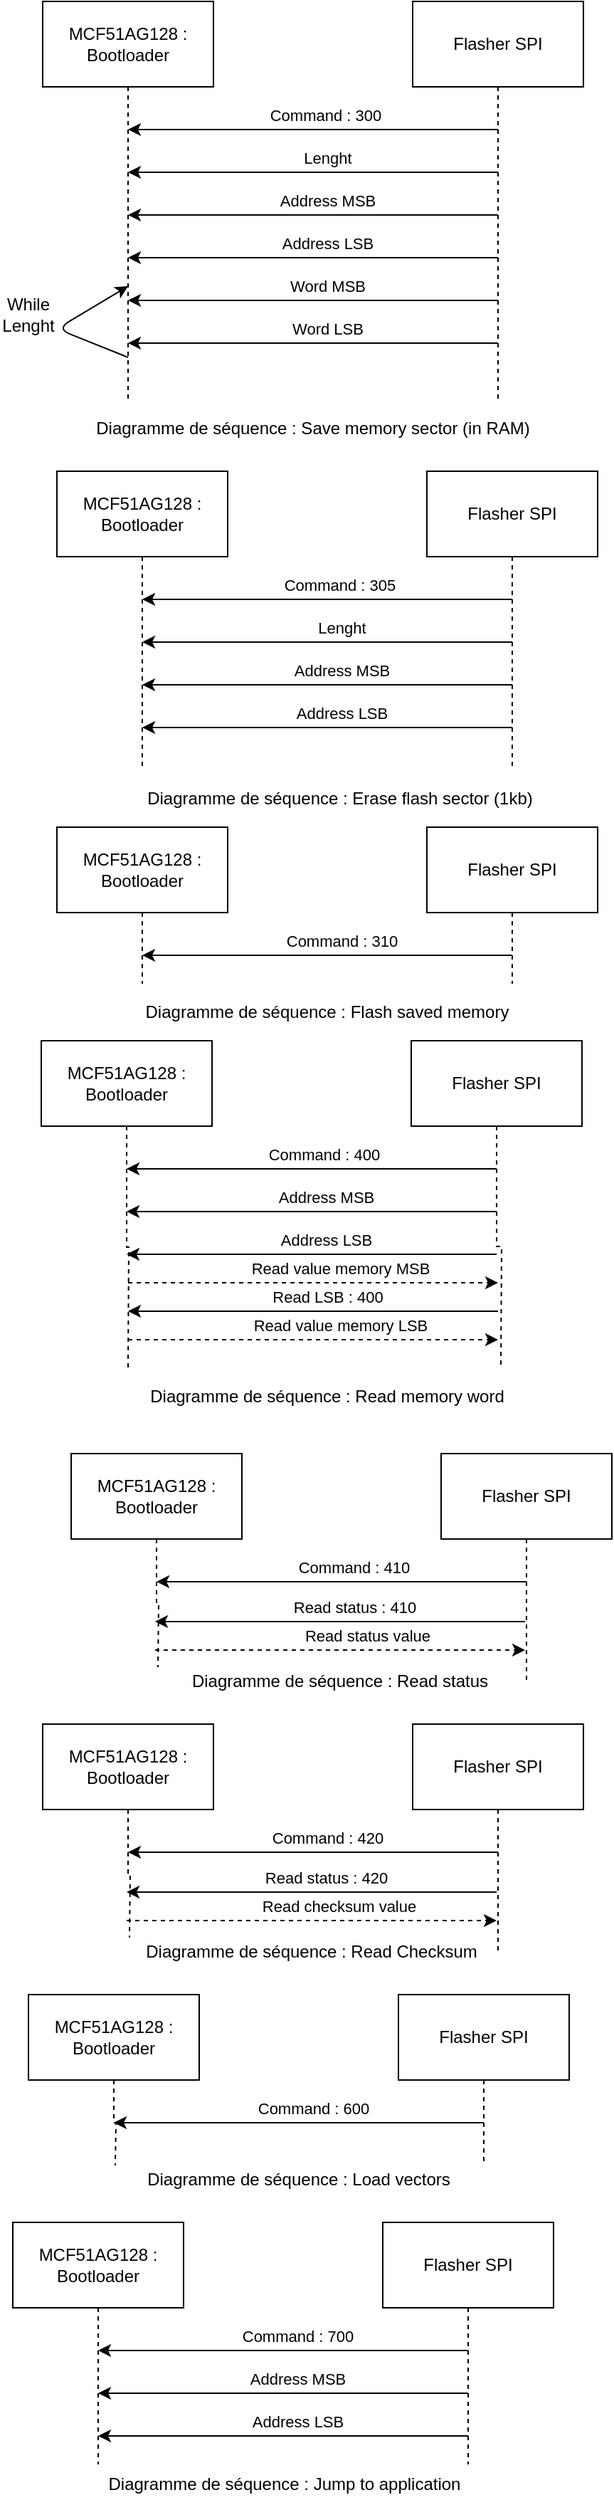 <mxfile version="14.1.8" type="device"><diagram id="XVTh9coZVXNBm91gbsOc" name="Page-1"><mxGraphModel dx="868" dy="511" grid="0" gridSize="10" guides="1" tooltips="1" connect="1" arrows="1" fold="1" page="1" pageScale="1" pageWidth="827" pageHeight="1169" math="0" shadow="0"><root><mxCell id="0"/><mxCell id="1" parent="0"/><mxCell id="hALlsp9xxSg3uYiA9rnu-2" style="edgeStyle=orthogonalEdgeStyle;rounded=0;orthogonalLoop=1;jettySize=auto;html=1;endArrow=none;endFill=0;dashed=1;" edge="1" parent="1" source="hALlsp9xxSg3uYiA9rnu-1"><mxGeometry relative="1" as="geometry"><mxPoint x="260" y="290" as="targetPoint"/></mxGeometry></mxCell><mxCell id="hALlsp9xxSg3uYiA9rnu-1" value="MCF51AG128 : Bootloader" style="rounded=0;whiteSpace=wrap;html=1;" vertex="1" parent="1"><mxGeometry x="200" y="10" width="120" height="60" as="geometry"/></mxCell><mxCell id="hALlsp9xxSg3uYiA9rnu-3" style="edgeStyle=orthogonalEdgeStyle;rounded=0;orthogonalLoop=1;jettySize=auto;html=1;dashed=1;endArrow=none;endFill=0;" edge="1" parent="1" source="hALlsp9xxSg3uYiA9rnu-4"><mxGeometry relative="1" as="geometry"><mxPoint x="520" y="290" as="targetPoint"/></mxGeometry></mxCell><mxCell id="hALlsp9xxSg3uYiA9rnu-4" value="Flasher SPI" style="rounded=0;whiteSpace=wrap;html=1;" vertex="1" parent="1"><mxGeometry x="460" y="10" width="120" height="60" as="geometry"/></mxCell><mxCell id="hALlsp9xxSg3uYiA9rnu-5" value="" style="endArrow=classic;html=1;" edge="1" parent="1"><mxGeometry width="50" height="50" relative="1" as="geometry"><mxPoint x="520" y="100" as="sourcePoint"/><mxPoint x="260" y="100" as="targetPoint"/></mxGeometry></mxCell><mxCell id="hALlsp9xxSg3uYiA9rnu-6" value="Command : 300&amp;nbsp;" style="edgeLabel;html=1;align=center;verticalAlign=middle;resizable=0;points=[];" vertex="1" connectable="0" parent="hALlsp9xxSg3uYiA9rnu-5"><mxGeometry x="-0.4" y="2" relative="1" as="geometry"><mxPoint x="-42" y="-12" as="offset"/></mxGeometry></mxCell><mxCell id="hALlsp9xxSg3uYiA9rnu-7" value="" style="endArrow=classic;html=1;" edge="1" parent="1"><mxGeometry width="50" height="50" relative="1" as="geometry"><mxPoint x="520" y="130" as="sourcePoint"/><mxPoint x="260" y="130" as="targetPoint"/></mxGeometry></mxCell><mxCell id="hALlsp9xxSg3uYiA9rnu-8" value="Lenght" style="edgeLabel;html=1;align=center;verticalAlign=middle;resizable=0;points=[];" vertex="1" connectable="0" parent="hALlsp9xxSg3uYiA9rnu-7"><mxGeometry x="-0.4" y="2" relative="1" as="geometry"><mxPoint x="-42" y="-12" as="offset"/></mxGeometry></mxCell><mxCell id="hALlsp9xxSg3uYiA9rnu-9" value="" style="endArrow=classic;html=1;" edge="1" parent="1"><mxGeometry width="50" height="50" relative="1" as="geometry"><mxPoint x="520" y="160" as="sourcePoint"/><mxPoint x="260" y="160" as="targetPoint"/></mxGeometry></mxCell><mxCell id="hALlsp9xxSg3uYiA9rnu-10" value="Address MSB" style="edgeLabel;html=1;align=center;verticalAlign=middle;resizable=0;points=[];" vertex="1" connectable="0" parent="hALlsp9xxSg3uYiA9rnu-9"><mxGeometry x="-0.4" y="2" relative="1" as="geometry"><mxPoint x="-42" y="-12" as="offset"/></mxGeometry></mxCell><mxCell id="hALlsp9xxSg3uYiA9rnu-11" value="" style="endArrow=classic;html=1;" edge="1" parent="1"><mxGeometry width="50" height="50" relative="1" as="geometry"><mxPoint x="520" y="190" as="sourcePoint"/><mxPoint x="260" y="190" as="targetPoint"/></mxGeometry></mxCell><mxCell id="hALlsp9xxSg3uYiA9rnu-12" value="Address LSB" style="edgeLabel;html=1;align=center;verticalAlign=middle;resizable=0;points=[];" vertex="1" connectable="0" parent="hALlsp9xxSg3uYiA9rnu-11"><mxGeometry x="-0.4" y="2" relative="1" as="geometry"><mxPoint x="-42" y="-12" as="offset"/></mxGeometry></mxCell><mxCell id="hALlsp9xxSg3uYiA9rnu-13" value="" style="endArrow=classic;html=1;" edge="1" parent="1"><mxGeometry width="50" height="50" relative="1" as="geometry"><mxPoint x="520" y="220" as="sourcePoint"/><mxPoint x="260" y="220" as="targetPoint"/></mxGeometry></mxCell><mxCell id="hALlsp9xxSg3uYiA9rnu-14" value="Word MSB" style="edgeLabel;html=1;align=center;verticalAlign=middle;resizable=0;points=[];" vertex="1" connectable="0" parent="hALlsp9xxSg3uYiA9rnu-13"><mxGeometry x="-0.4" y="2" relative="1" as="geometry"><mxPoint x="-42" y="-12" as="offset"/></mxGeometry></mxCell><mxCell id="hALlsp9xxSg3uYiA9rnu-15" value="" style="endArrow=classic;html=1;" edge="1" parent="1"><mxGeometry width="50" height="50" relative="1" as="geometry"><mxPoint x="520" y="250" as="sourcePoint"/><mxPoint x="260" y="250" as="targetPoint"/></mxGeometry></mxCell><mxCell id="hALlsp9xxSg3uYiA9rnu-16" value="Word LSB" style="edgeLabel;html=1;align=center;verticalAlign=middle;resizable=0;points=[];" vertex="1" connectable="0" parent="hALlsp9xxSg3uYiA9rnu-15"><mxGeometry x="-0.4" y="2" relative="1" as="geometry"><mxPoint x="-42" y="-12" as="offset"/></mxGeometry></mxCell><mxCell id="hALlsp9xxSg3uYiA9rnu-19" value="" style="endArrow=classic;html=1;" edge="1" parent="1"><mxGeometry width="50" height="50" relative="1" as="geometry"><mxPoint x="260" y="260" as="sourcePoint"/><mxPoint x="260" y="210" as="targetPoint"/><Array as="points"><mxPoint x="210" y="240"/></Array></mxGeometry></mxCell><mxCell id="hALlsp9xxSg3uYiA9rnu-20" value="While Lenght" style="text;html=1;strokeColor=none;fillColor=none;align=center;verticalAlign=middle;whiteSpace=wrap;rounded=0;" vertex="1" parent="1"><mxGeometry x="170" y="220" width="40" height="20" as="geometry"/></mxCell><mxCell id="hALlsp9xxSg3uYiA9rnu-22" value="Diagramme de séquence : Save memory sector (in RAM)" style="text;html=1;strokeColor=none;fillColor=none;align=center;verticalAlign=middle;whiteSpace=wrap;rounded=0;" vertex="1" parent="1"><mxGeometry x="220" y="300" width="340" height="20" as="geometry"/></mxCell><mxCell id="hALlsp9xxSg3uYiA9rnu-23" style="edgeStyle=orthogonalEdgeStyle;rounded=0;orthogonalLoop=1;jettySize=auto;html=1;endArrow=none;endFill=0;dashed=1;" edge="1" parent="1" source="hALlsp9xxSg3uYiA9rnu-24"><mxGeometry relative="1" as="geometry"><mxPoint x="270" y="550" as="targetPoint"/></mxGeometry></mxCell><mxCell id="hALlsp9xxSg3uYiA9rnu-24" value="MCF51AG128 : Bootloader" style="rounded=0;whiteSpace=wrap;html=1;" vertex="1" parent="1"><mxGeometry x="210" y="340" width="120" height="60" as="geometry"/></mxCell><mxCell id="hALlsp9xxSg3uYiA9rnu-25" style="edgeStyle=orthogonalEdgeStyle;rounded=0;orthogonalLoop=1;jettySize=auto;html=1;dashed=1;endArrow=none;endFill=0;" edge="1" parent="1" source="hALlsp9xxSg3uYiA9rnu-26"><mxGeometry relative="1" as="geometry"><mxPoint x="530" y="550" as="targetPoint"/></mxGeometry></mxCell><mxCell id="hALlsp9xxSg3uYiA9rnu-26" value="Flasher SPI" style="rounded=0;whiteSpace=wrap;html=1;" vertex="1" parent="1"><mxGeometry x="470" y="340" width="120" height="60" as="geometry"/></mxCell><mxCell id="hALlsp9xxSg3uYiA9rnu-27" value="" style="endArrow=classic;html=1;" edge="1" parent="1"><mxGeometry width="50" height="50" relative="1" as="geometry"><mxPoint x="530" y="430" as="sourcePoint"/><mxPoint x="270" y="430" as="targetPoint"/></mxGeometry></mxCell><mxCell id="hALlsp9xxSg3uYiA9rnu-28" value="Command : 305&amp;nbsp;" style="edgeLabel;html=1;align=center;verticalAlign=middle;resizable=0;points=[];" vertex="1" connectable="0" parent="hALlsp9xxSg3uYiA9rnu-27"><mxGeometry x="-0.4" y="2" relative="1" as="geometry"><mxPoint x="-42" y="-12" as="offset"/></mxGeometry></mxCell><mxCell id="hALlsp9xxSg3uYiA9rnu-29" value="" style="endArrow=classic;html=1;" edge="1" parent="1"><mxGeometry width="50" height="50" relative="1" as="geometry"><mxPoint x="530" y="460" as="sourcePoint"/><mxPoint x="270" y="460" as="targetPoint"/></mxGeometry></mxCell><mxCell id="hALlsp9xxSg3uYiA9rnu-30" value="Lenght" style="edgeLabel;html=1;align=center;verticalAlign=middle;resizable=0;points=[];" vertex="1" connectable="0" parent="hALlsp9xxSg3uYiA9rnu-29"><mxGeometry x="-0.4" y="2" relative="1" as="geometry"><mxPoint x="-42" y="-12" as="offset"/></mxGeometry></mxCell><mxCell id="hALlsp9xxSg3uYiA9rnu-31" value="" style="endArrow=classic;html=1;" edge="1" parent="1"><mxGeometry width="50" height="50" relative="1" as="geometry"><mxPoint x="530" y="490" as="sourcePoint"/><mxPoint x="270" y="490" as="targetPoint"/></mxGeometry></mxCell><mxCell id="hALlsp9xxSg3uYiA9rnu-32" value="Address MSB" style="edgeLabel;html=1;align=center;verticalAlign=middle;resizable=0;points=[];" vertex="1" connectable="0" parent="hALlsp9xxSg3uYiA9rnu-31"><mxGeometry x="-0.4" y="2" relative="1" as="geometry"><mxPoint x="-42" y="-12" as="offset"/></mxGeometry></mxCell><mxCell id="hALlsp9xxSg3uYiA9rnu-33" value="" style="endArrow=classic;html=1;" edge="1" parent="1"><mxGeometry width="50" height="50" relative="1" as="geometry"><mxPoint x="530" y="520" as="sourcePoint"/><mxPoint x="270" y="520" as="targetPoint"/></mxGeometry></mxCell><mxCell id="hALlsp9xxSg3uYiA9rnu-34" value="Address LSB" style="edgeLabel;html=1;align=center;verticalAlign=middle;resizable=0;points=[];" vertex="1" connectable="0" parent="hALlsp9xxSg3uYiA9rnu-33"><mxGeometry x="-0.4" y="2" relative="1" as="geometry"><mxPoint x="-42" y="-12" as="offset"/></mxGeometry></mxCell><mxCell id="hALlsp9xxSg3uYiA9rnu-41" value="Diagramme de séquence : Erase flash sector (1kb)" style="text;html=1;strokeColor=none;fillColor=none;align=center;verticalAlign=middle;whiteSpace=wrap;rounded=0;" vertex="1" parent="1"><mxGeometry x="239" y="560" width="340" height="20" as="geometry"/></mxCell><mxCell id="hALlsp9xxSg3uYiA9rnu-42" style="edgeStyle=orthogonalEdgeStyle;rounded=0;orthogonalLoop=1;jettySize=auto;html=1;endArrow=none;endFill=0;dashed=1;" edge="1" parent="1" source="hALlsp9xxSg3uYiA9rnu-43"><mxGeometry relative="1" as="geometry"><mxPoint x="270" y="700" as="targetPoint"/></mxGeometry></mxCell><mxCell id="hALlsp9xxSg3uYiA9rnu-43" value="MCF51AG128 : Bootloader" style="rounded=0;whiteSpace=wrap;html=1;" vertex="1" parent="1"><mxGeometry x="210" y="590" width="120" height="60" as="geometry"/></mxCell><mxCell id="hALlsp9xxSg3uYiA9rnu-44" style="edgeStyle=orthogonalEdgeStyle;rounded=0;orthogonalLoop=1;jettySize=auto;html=1;dashed=1;endArrow=none;endFill=0;" edge="1" parent="1" source="hALlsp9xxSg3uYiA9rnu-45"><mxGeometry relative="1" as="geometry"><mxPoint x="530" y="700" as="targetPoint"/></mxGeometry></mxCell><mxCell id="hALlsp9xxSg3uYiA9rnu-45" value="Flasher SPI" style="rounded=0;whiteSpace=wrap;html=1;" vertex="1" parent="1"><mxGeometry x="470" y="590" width="120" height="60" as="geometry"/></mxCell><mxCell id="hALlsp9xxSg3uYiA9rnu-46" value="" style="endArrow=classic;html=1;" edge="1" parent="1"><mxGeometry width="50" height="50" relative="1" as="geometry"><mxPoint x="530" y="680" as="sourcePoint"/><mxPoint x="270" y="680" as="targetPoint"/></mxGeometry></mxCell><mxCell id="hALlsp9xxSg3uYiA9rnu-47" value="Command : 310" style="edgeLabel;html=1;align=center;verticalAlign=middle;resizable=0;points=[];" vertex="1" connectable="0" parent="hALlsp9xxSg3uYiA9rnu-46"><mxGeometry x="-0.4" y="2" relative="1" as="geometry"><mxPoint x="-42" y="-12" as="offset"/></mxGeometry></mxCell><mxCell id="hALlsp9xxSg3uYiA9rnu-54" value="Diagramme de séquence : Flash saved&amp;nbsp;memory" style="text;html=1;strokeColor=none;fillColor=none;align=center;verticalAlign=middle;whiteSpace=wrap;rounded=0;" vertex="1" parent="1"><mxGeometry x="230" y="710" width="340" height="20" as="geometry"/></mxCell><mxCell id="hALlsp9xxSg3uYiA9rnu-55" style="edgeStyle=orthogonalEdgeStyle;rounded=0;orthogonalLoop=1;jettySize=auto;html=1;endArrow=none;endFill=0;dashed=1;" edge="1" parent="1" source="hALlsp9xxSg3uYiA9rnu-56"><mxGeometry relative="1" as="geometry"><mxPoint x="260" y="970" as="targetPoint"/></mxGeometry></mxCell><mxCell id="hALlsp9xxSg3uYiA9rnu-56" value="MCF51AG128 : Bootloader" style="rounded=0;whiteSpace=wrap;html=1;" vertex="1" parent="1"><mxGeometry x="199" y="740" width="120" height="60" as="geometry"/></mxCell><mxCell id="hALlsp9xxSg3uYiA9rnu-57" style="edgeStyle=orthogonalEdgeStyle;rounded=0;orthogonalLoop=1;jettySize=auto;html=1;dashed=1;endArrow=none;endFill=0;" edge="1" parent="1" source="hALlsp9xxSg3uYiA9rnu-58"><mxGeometry relative="1" as="geometry"><mxPoint x="522" y="969" as="targetPoint"/></mxGeometry></mxCell><mxCell id="hALlsp9xxSg3uYiA9rnu-58" value="Flasher SPI" style="rounded=0;whiteSpace=wrap;html=1;" vertex="1" parent="1"><mxGeometry x="459" y="740" width="120" height="60" as="geometry"/></mxCell><mxCell id="hALlsp9xxSg3uYiA9rnu-59" value="" style="endArrow=classic;html=1;" edge="1" parent="1"><mxGeometry width="50" height="50" relative="1" as="geometry"><mxPoint x="519" y="830" as="sourcePoint"/><mxPoint x="259" y="830" as="targetPoint"/></mxGeometry></mxCell><mxCell id="hALlsp9xxSg3uYiA9rnu-60" value="Command : 400&amp;nbsp;" style="edgeLabel;html=1;align=center;verticalAlign=middle;resizable=0;points=[];" vertex="1" connectable="0" parent="hALlsp9xxSg3uYiA9rnu-59"><mxGeometry x="-0.4" y="2" relative="1" as="geometry"><mxPoint x="-42" y="-12" as="offset"/></mxGeometry></mxCell><mxCell id="hALlsp9xxSg3uYiA9rnu-63" value="" style="endArrow=classic;html=1;" edge="1" parent="1"><mxGeometry width="50" height="50" relative="1" as="geometry"><mxPoint x="519" y="860" as="sourcePoint"/><mxPoint x="259" y="860" as="targetPoint"/></mxGeometry></mxCell><mxCell id="hALlsp9xxSg3uYiA9rnu-64" value="Address MSB" style="edgeLabel;html=1;align=center;verticalAlign=middle;resizable=0;points=[];" vertex="1" connectable="0" parent="hALlsp9xxSg3uYiA9rnu-63"><mxGeometry x="-0.4" y="2" relative="1" as="geometry"><mxPoint x="-42" y="-12" as="offset"/></mxGeometry></mxCell><mxCell id="hALlsp9xxSg3uYiA9rnu-65" value="" style="endArrow=classic;html=1;" edge="1" parent="1"><mxGeometry width="50" height="50" relative="1" as="geometry"><mxPoint x="519" y="890" as="sourcePoint"/><mxPoint x="259" y="890" as="targetPoint"/></mxGeometry></mxCell><mxCell id="hALlsp9xxSg3uYiA9rnu-66" value="Address LSB" style="edgeLabel;html=1;align=center;verticalAlign=middle;resizable=0;points=[];" vertex="1" connectable="0" parent="hALlsp9xxSg3uYiA9rnu-65"><mxGeometry x="-0.4" y="2" relative="1" as="geometry"><mxPoint x="-42" y="-12" as="offset"/></mxGeometry></mxCell><mxCell id="hALlsp9xxSg3uYiA9rnu-67" value="Diagramme de séquence : Read memory word&lt;br&gt;" style="text;html=1;strokeColor=none;fillColor=none;align=center;verticalAlign=middle;whiteSpace=wrap;rounded=0;" vertex="1" parent="1"><mxGeometry x="230" y="980" width="340" height="20" as="geometry"/></mxCell><mxCell id="hALlsp9xxSg3uYiA9rnu-68" value="" style="endArrow=classic;html=1;dashed=1;" edge="1" parent="1"><mxGeometry width="50" height="50" relative="1" as="geometry"><mxPoint x="260" y="910" as="sourcePoint"/><mxPoint x="520" y="910" as="targetPoint"/></mxGeometry></mxCell><mxCell id="hALlsp9xxSg3uYiA9rnu-69" value="Read value memory MSB" style="edgeLabel;html=1;align=center;verticalAlign=middle;resizable=0;points=[];" vertex="1" connectable="0" parent="hALlsp9xxSg3uYiA9rnu-68"><mxGeometry x="0.262" y="4" relative="1" as="geometry"><mxPoint x="-15" y="-6" as="offset"/></mxGeometry></mxCell><mxCell id="hALlsp9xxSg3uYiA9rnu-70" value="" style="endArrow=classic;html=1;" edge="1" parent="1"><mxGeometry width="50" height="50" relative="1" as="geometry"><mxPoint x="520" y="930" as="sourcePoint"/><mxPoint x="260" y="930" as="targetPoint"/></mxGeometry></mxCell><mxCell id="hALlsp9xxSg3uYiA9rnu-71" value="Read LSB : 400" style="edgeLabel;html=1;align=center;verticalAlign=middle;resizable=0;points=[];" vertex="1" connectable="0" parent="hALlsp9xxSg3uYiA9rnu-70"><mxGeometry x="-0.4" y="2" relative="1" as="geometry"><mxPoint x="-42" y="-12" as="offset"/></mxGeometry></mxCell><mxCell id="hALlsp9xxSg3uYiA9rnu-72" value="" style="endArrow=classic;html=1;dashed=1;" edge="1" parent="1"><mxGeometry width="50" height="50" relative="1" as="geometry"><mxPoint x="260" y="950" as="sourcePoint"/><mxPoint x="520" y="950" as="targetPoint"/></mxGeometry></mxCell><mxCell id="hALlsp9xxSg3uYiA9rnu-73" value="Read value memory LSB" style="edgeLabel;html=1;align=center;verticalAlign=middle;resizable=0;points=[];" vertex="1" connectable="0" parent="hALlsp9xxSg3uYiA9rnu-72"><mxGeometry x="0.262" y="4" relative="1" as="geometry"><mxPoint x="-15" y="-6" as="offset"/></mxGeometry></mxCell><mxCell id="hALlsp9xxSg3uYiA9rnu-91" style="edgeStyle=orthogonalEdgeStyle;rounded=0;orthogonalLoop=1;jettySize=auto;html=1;endArrow=none;endFill=0;dashed=1;" edge="1" parent="1" source="hALlsp9xxSg3uYiA9rnu-92"><mxGeometry relative="1" as="geometry"><mxPoint x="281" y="1180" as="targetPoint"/></mxGeometry></mxCell><mxCell id="hALlsp9xxSg3uYiA9rnu-92" value="MCF51AG128 : Bootloader" style="rounded=0;whiteSpace=wrap;html=1;" vertex="1" parent="1"><mxGeometry x="220" y="1030" width="120" height="60" as="geometry"/></mxCell><mxCell id="hALlsp9xxSg3uYiA9rnu-93" style="edgeStyle=orthogonalEdgeStyle;rounded=0;orthogonalLoop=1;jettySize=auto;html=1;dashed=1;endArrow=none;endFill=0;" edge="1" parent="1" source="hALlsp9xxSg3uYiA9rnu-94"><mxGeometry relative="1" as="geometry"><mxPoint x="540" y="1190" as="targetPoint"/></mxGeometry></mxCell><mxCell id="hALlsp9xxSg3uYiA9rnu-94" value="Flasher SPI" style="rounded=0;whiteSpace=wrap;html=1;" vertex="1" parent="1"><mxGeometry x="480" y="1030" width="120" height="60" as="geometry"/></mxCell><mxCell id="hALlsp9xxSg3uYiA9rnu-95" value="" style="endArrow=classic;html=1;" edge="1" parent="1"><mxGeometry width="50" height="50" relative="1" as="geometry"><mxPoint x="540" y="1120" as="sourcePoint"/><mxPoint x="280" y="1120" as="targetPoint"/></mxGeometry></mxCell><mxCell id="hALlsp9xxSg3uYiA9rnu-96" value="Command : 410&amp;nbsp;" style="edgeLabel;html=1;align=center;verticalAlign=middle;resizable=0;points=[];" vertex="1" connectable="0" parent="hALlsp9xxSg3uYiA9rnu-95"><mxGeometry x="-0.4" y="2" relative="1" as="geometry"><mxPoint x="-42" y="-12" as="offset"/></mxGeometry></mxCell><mxCell id="hALlsp9xxSg3uYiA9rnu-101" value="Diagramme de séquence : Read status" style="text;html=1;strokeColor=none;fillColor=none;align=center;verticalAlign=middle;whiteSpace=wrap;rounded=0;" vertex="1" parent="1"><mxGeometry x="239" y="1180" width="340" height="20" as="geometry"/></mxCell><mxCell id="hALlsp9xxSg3uYiA9rnu-104" value="" style="endArrow=classic;html=1;" edge="1" parent="1"><mxGeometry width="50" height="50" relative="1" as="geometry"><mxPoint x="539" y="1148" as="sourcePoint"/><mxPoint x="279" y="1148" as="targetPoint"/></mxGeometry></mxCell><mxCell id="hALlsp9xxSg3uYiA9rnu-105" value="Read status : 410" style="edgeLabel;html=1;align=center;verticalAlign=middle;resizable=0;points=[];" vertex="1" connectable="0" parent="hALlsp9xxSg3uYiA9rnu-104"><mxGeometry x="-0.4" y="2" relative="1" as="geometry"><mxPoint x="-42" y="-12" as="offset"/></mxGeometry></mxCell><mxCell id="hALlsp9xxSg3uYiA9rnu-106" value="" style="endArrow=classic;html=1;dashed=1;" edge="1" parent="1"><mxGeometry width="50" height="50" relative="1" as="geometry"><mxPoint x="279" y="1168" as="sourcePoint"/><mxPoint x="539" y="1168" as="targetPoint"/></mxGeometry></mxCell><mxCell id="hALlsp9xxSg3uYiA9rnu-107" value="Read status value" style="edgeLabel;html=1;align=center;verticalAlign=middle;resizable=0;points=[];" vertex="1" connectable="0" parent="hALlsp9xxSg3uYiA9rnu-106"><mxGeometry x="0.262" y="4" relative="1" as="geometry"><mxPoint x="-15" y="-6" as="offset"/></mxGeometry></mxCell><mxCell id="hALlsp9xxSg3uYiA9rnu-109" style="edgeStyle=orthogonalEdgeStyle;rounded=0;orthogonalLoop=1;jettySize=auto;html=1;endArrow=none;endFill=0;dashed=1;" edge="1" parent="1" source="hALlsp9xxSg3uYiA9rnu-110"><mxGeometry relative="1" as="geometry"><mxPoint x="261" y="1370" as="targetPoint"/></mxGeometry></mxCell><mxCell id="hALlsp9xxSg3uYiA9rnu-110" value="MCF51AG128 : Bootloader" style="rounded=0;whiteSpace=wrap;html=1;" vertex="1" parent="1"><mxGeometry x="200" y="1220" width="120" height="60" as="geometry"/></mxCell><mxCell id="hALlsp9xxSg3uYiA9rnu-111" style="edgeStyle=orthogonalEdgeStyle;rounded=0;orthogonalLoop=1;jettySize=auto;html=1;dashed=1;endArrow=none;endFill=0;" edge="1" parent="1" source="hALlsp9xxSg3uYiA9rnu-112"><mxGeometry relative="1" as="geometry"><mxPoint x="520" y="1380" as="targetPoint"/></mxGeometry></mxCell><mxCell id="hALlsp9xxSg3uYiA9rnu-112" value="Flasher SPI" style="rounded=0;whiteSpace=wrap;html=1;" vertex="1" parent="1"><mxGeometry x="460" y="1220" width="120" height="60" as="geometry"/></mxCell><mxCell id="hALlsp9xxSg3uYiA9rnu-113" value="" style="endArrow=classic;html=1;" edge="1" parent="1"><mxGeometry width="50" height="50" relative="1" as="geometry"><mxPoint x="520" y="1310" as="sourcePoint"/><mxPoint x="260" y="1310" as="targetPoint"/></mxGeometry></mxCell><mxCell id="hALlsp9xxSg3uYiA9rnu-114" value="Command : 420" style="edgeLabel;html=1;align=center;verticalAlign=middle;resizable=0;points=[];" vertex="1" connectable="0" parent="hALlsp9xxSg3uYiA9rnu-113"><mxGeometry x="-0.4" y="2" relative="1" as="geometry"><mxPoint x="-42" y="-12" as="offset"/></mxGeometry></mxCell><mxCell id="hALlsp9xxSg3uYiA9rnu-115" value="Diagramme de séquence : Read Checksum" style="text;html=1;strokeColor=none;fillColor=none;align=center;verticalAlign=middle;whiteSpace=wrap;rounded=0;" vertex="1" parent="1"><mxGeometry x="219" y="1370" width="340" height="20" as="geometry"/></mxCell><mxCell id="hALlsp9xxSg3uYiA9rnu-116" value="" style="endArrow=classic;html=1;" edge="1" parent="1"><mxGeometry width="50" height="50" relative="1" as="geometry"><mxPoint x="519" y="1338" as="sourcePoint"/><mxPoint x="259" y="1338" as="targetPoint"/></mxGeometry></mxCell><mxCell id="hALlsp9xxSg3uYiA9rnu-117" value="Read status : 420" style="edgeLabel;html=1;align=center;verticalAlign=middle;resizable=0;points=[];" vertex="1" connectable="0" parent="hALlsp9xxSg3uYiA9rnu-116"><mxGeometry x="-0.4" y="2" relative="1" as="geometry"><mxPoint x="-42" y="-12" as="offset"/></mxGeometry></mxCell><mxCell id="hALlsp9xxSg3uYiA9rnu-118" value="" style="endArrow=classic;html=1;dashed=1;" edge="1" parent="1"><mxGeometry width="50" height="50" relative="1" as="geometry"><mxPoint x="259" y="1358" as="sourcePoint"/><mxPoint x="519" y="1358" as="targetPoint"/></mxGeometry></mxCell><mxCell id="hALlsp9xxSg3uYiA9rnu-119" value="Read checksum value" style="edgeLabel;html=1;align=center;verticalAlign=middle;resizable=0;points=[];" vertex="1" connectable="0" parent="hALlsp9xxSg3uYiA9rnu-118"><mxGeometry x="0.262" y="4" relative="1" as="geometry"><mxPoint x="-15" y="-6" as="offset"/></mxGeometry></mxCell><mxCell id="hALlsp9xxSg3uYiA9rnu-120" style="edgeStyle=orthogonalEdgeStyle;rounded=0;orthogonalLoop=1;jettySize=auto;html=1;endArrow=none;endFill=0;dashed=1;" edge="1" parent="1" source="hALlsp9xxSg3uYiA9rnu-121"><mxGeometry relative="1" as="geometry"><mxPoint x="251" y="1530" as="targetPoint"/></mxGeometry></mxCell><mxCell id="hALlsp9xxSg3uYiA9rnu-121" value="MCF51AG128 : Bootloader" style="rounded=0;whiteSpace=wrap;html=1;" vertex="1" parent="1"><mxGeometry x="190" y="1410" width="120" height="60" as="geometry"/></mxCell><mxCell id="hALlsp9xxSg3uYiA9rnu-122" style="edgeStyle=orthogonalEdgeStyle;rounded=0;orthogonalLoop=1;jettySize=auto;html=1;dashed=1;endArrow=none;endFill=0;" edge="1" parent="1" source="hALlsp9xxSg3uYiA9rnu-123"><mxGeometry relative="1" as="geometry"><mxPoint x="510" y="1530" as="targetPoint"/></mxGeometry></mxCell><mxCell id="hALlsp9xxSg3uYiA9rnu-123" value="Flasher SPI" style="rounded=0;whiteSpace=wrap;html=1;" vertex="1" parent="1"><mxGeometry x="450" y="1410" width="120" height="60" as="geometry"/></mxCell><mxCell id="hALlsp9xxSg3uYiA9rnu-124" value="" style="endArrow=classic;html=1;" edge="1" parent="1"><mxGeometry width="50" height="50" relative="1" as="geometry"><mxPoint x="510" y="1500" as="sourcePoint"/><mxPoint x="250" y="1500" as="targetPoint"/></mxGeometry></mxCell><mxCell id="hALlsp9xxSg3uYiA9rnu-125" value="Command : 600" style="edgeLabel;html=1;align=center;verticalAlign=middle;resizable=0;points=[];" vertex="1" connectable="0" parent="hALlsp9xxSg3uYiA9rnu-124"><mxGeometry x="-0.4" y="2" relative="1" as="geometry"><mxPoint x="-42" y="-12" as="offset"/></mxGeometry></mxCell><mxCell id="hALlsp9xxSg3uYiA9rnu-126" value="Diagramme de séquence : Load vectors" style="text;html=1;strokeColor=none;fillColor=none;align=center;verticalAlign=middle;whiteSpace=wrap;rounded=0;" vertex="1" parent="1"><mxGeometry x="210" y="1530" width="340" height="20" as="geometry"/></mxCell><mxCell id="hALlsp9xxSg3uYiA9rnu-141" style="edgeStyle=orthogonalEdgeStyle;rounded=0;orthogonalLoop=1;jettySize=auto;html=1;endArrow=none;endFill=0;dashed=1;" edge="1" parent="1" source="hALlsp9xxSg3uYiA9rnu-142"><mxGeometry relative="1" as="geometry"><mxPoint x="239" y="1740" as="targetPoint"/></mxGeometry></mxCell><mxCell id="hALlsp9xxSg3uYiA9rnu-142" value="MCF51AG128 : Bootloader" style="rounded=0;whiteSpace=wrap;html=1;" vertex="1" parent="1"><mxGeometry x="179" y="1570" width="120" height="60" as="geometry"/></mxCell><mxCell id="hALlsp9xxSg3uYiA9rnu-143" style="edgeStyle=orthogonalEdgeStyle;rounded=0;orthogonalLoop=1;jettySize=auto;html=1;dashed=1;endArrow=none;endFill=0;" edge="1" parent="1" source="hALlsp9xxSg3uYiA9rnu-144"><mxGeometry relative="1" as="geometry"><mxPoint x="499" y="1740" as="targetPoint"/></mxGeometry></mxCell><mxCell id="hALlsp9xxSg3uYiA9rnu-144" value="Flasher SPI" style="rounded=0;whiteSpace=wrap;html=1;" vertex="1" parent="1"><mxGeometry x="439" y="1570" width="120" height="60" as="geometry"/></mxCell><mxCell id="hALlsp9xxSg3uYiA9rnu-145" value="" style="endArrow=classic;html=1;" edge="1" parent="1"><mxGeometry width="50" height="50" relative="1" as="geometry"><mxPoint x="499" y="1660" as="sourcePoint"/><mxPoint x="239" y="1660" as="targetPoint"/></mxGeometry></mxCell><mxCell id="hALlsp9xxSg3uYiA9rnu-146" value="Command : 700" style="edgeLabel;html=1;align=center;verticalAlign=middle;resizable=0;points=[];" vertex="1" connectable="0" parent="hALlsp9xxSg3uYiA9rnu-145"><mxGeometry x="-0.4" y="2" relative="1" as="geometry"><mxPoint x="-42" y="-12" as="offset"/></mxGeometry></mxCell><mxCell id="hALlsp9xxSg3uYiA9rnu-149" value="" style="endArrow=classic;html=1;" edge="1" parent="1"><mxGeometry width="50" height="50" relative="1" as="geometry"><mxPoint x="499" y="1690" as="sourcePoint"/><mxPoint x="239" y="1690" as="targetPoint"/></mxGeometry></mxCell><mxCell id="hALlsp9xxSg3uYiA9rnu-150" value="Address MSB" style="edgeLabel;html=1;align=center;verticalAlign=middle;resizable=0;points=[];" vertex="1" connectable="0" parent="hALlsp9xxSg3uYiA9rnu-149"><mxGeometry x="-0.4" y="2" relative="1" as="geometry"><mxPoint x="-42" y="-12" as="offset"/></mxGeometry></mxCell><mxCell id="hALlsp9xxSg3uYiA9rnu-151" value="" style="endArrow=classic;html=1;" edge="1" parent="1"><mxGeometry width="50" height="50" relative="1" as="geometry"><mxPoint x="499" y="1720" as="sourcePoint"/><mxPoint x="239" y="1720" as="targetPoint"/></mxGeometry></mxCell><mxCell id="hALlsp9xxSg3uYiA9rnu-152" value="Address LSB" style="edgeLabel;html=1;align=center;verticalAlign=middle;resizable=0;points=[];" vertex="1" connectable="0" parent="hALlsp9xxSg3uYiA9rnu-151"><mxGeometry x="-0.4" y="2" relative="1" as="geometry"><mxPoint x="-42" y="-12" as="offset"/></mxGeometry></mxCell><mxCell id="hALlsp9xxSg3uYiA9rnu-153" value="Diagramme de séquence : Jump to application" style="text;html=1;strokeColor=none;fillColor=none;align=center;verticalAlign=middle;whiteSpace=wrap;rounded=0;" vertex="1" parent="1"><mxGeometry x="200" y="1744" width="340" height="20" as="geometry"/></mxCell></root></mxGraphModel></diagram></mxfile>